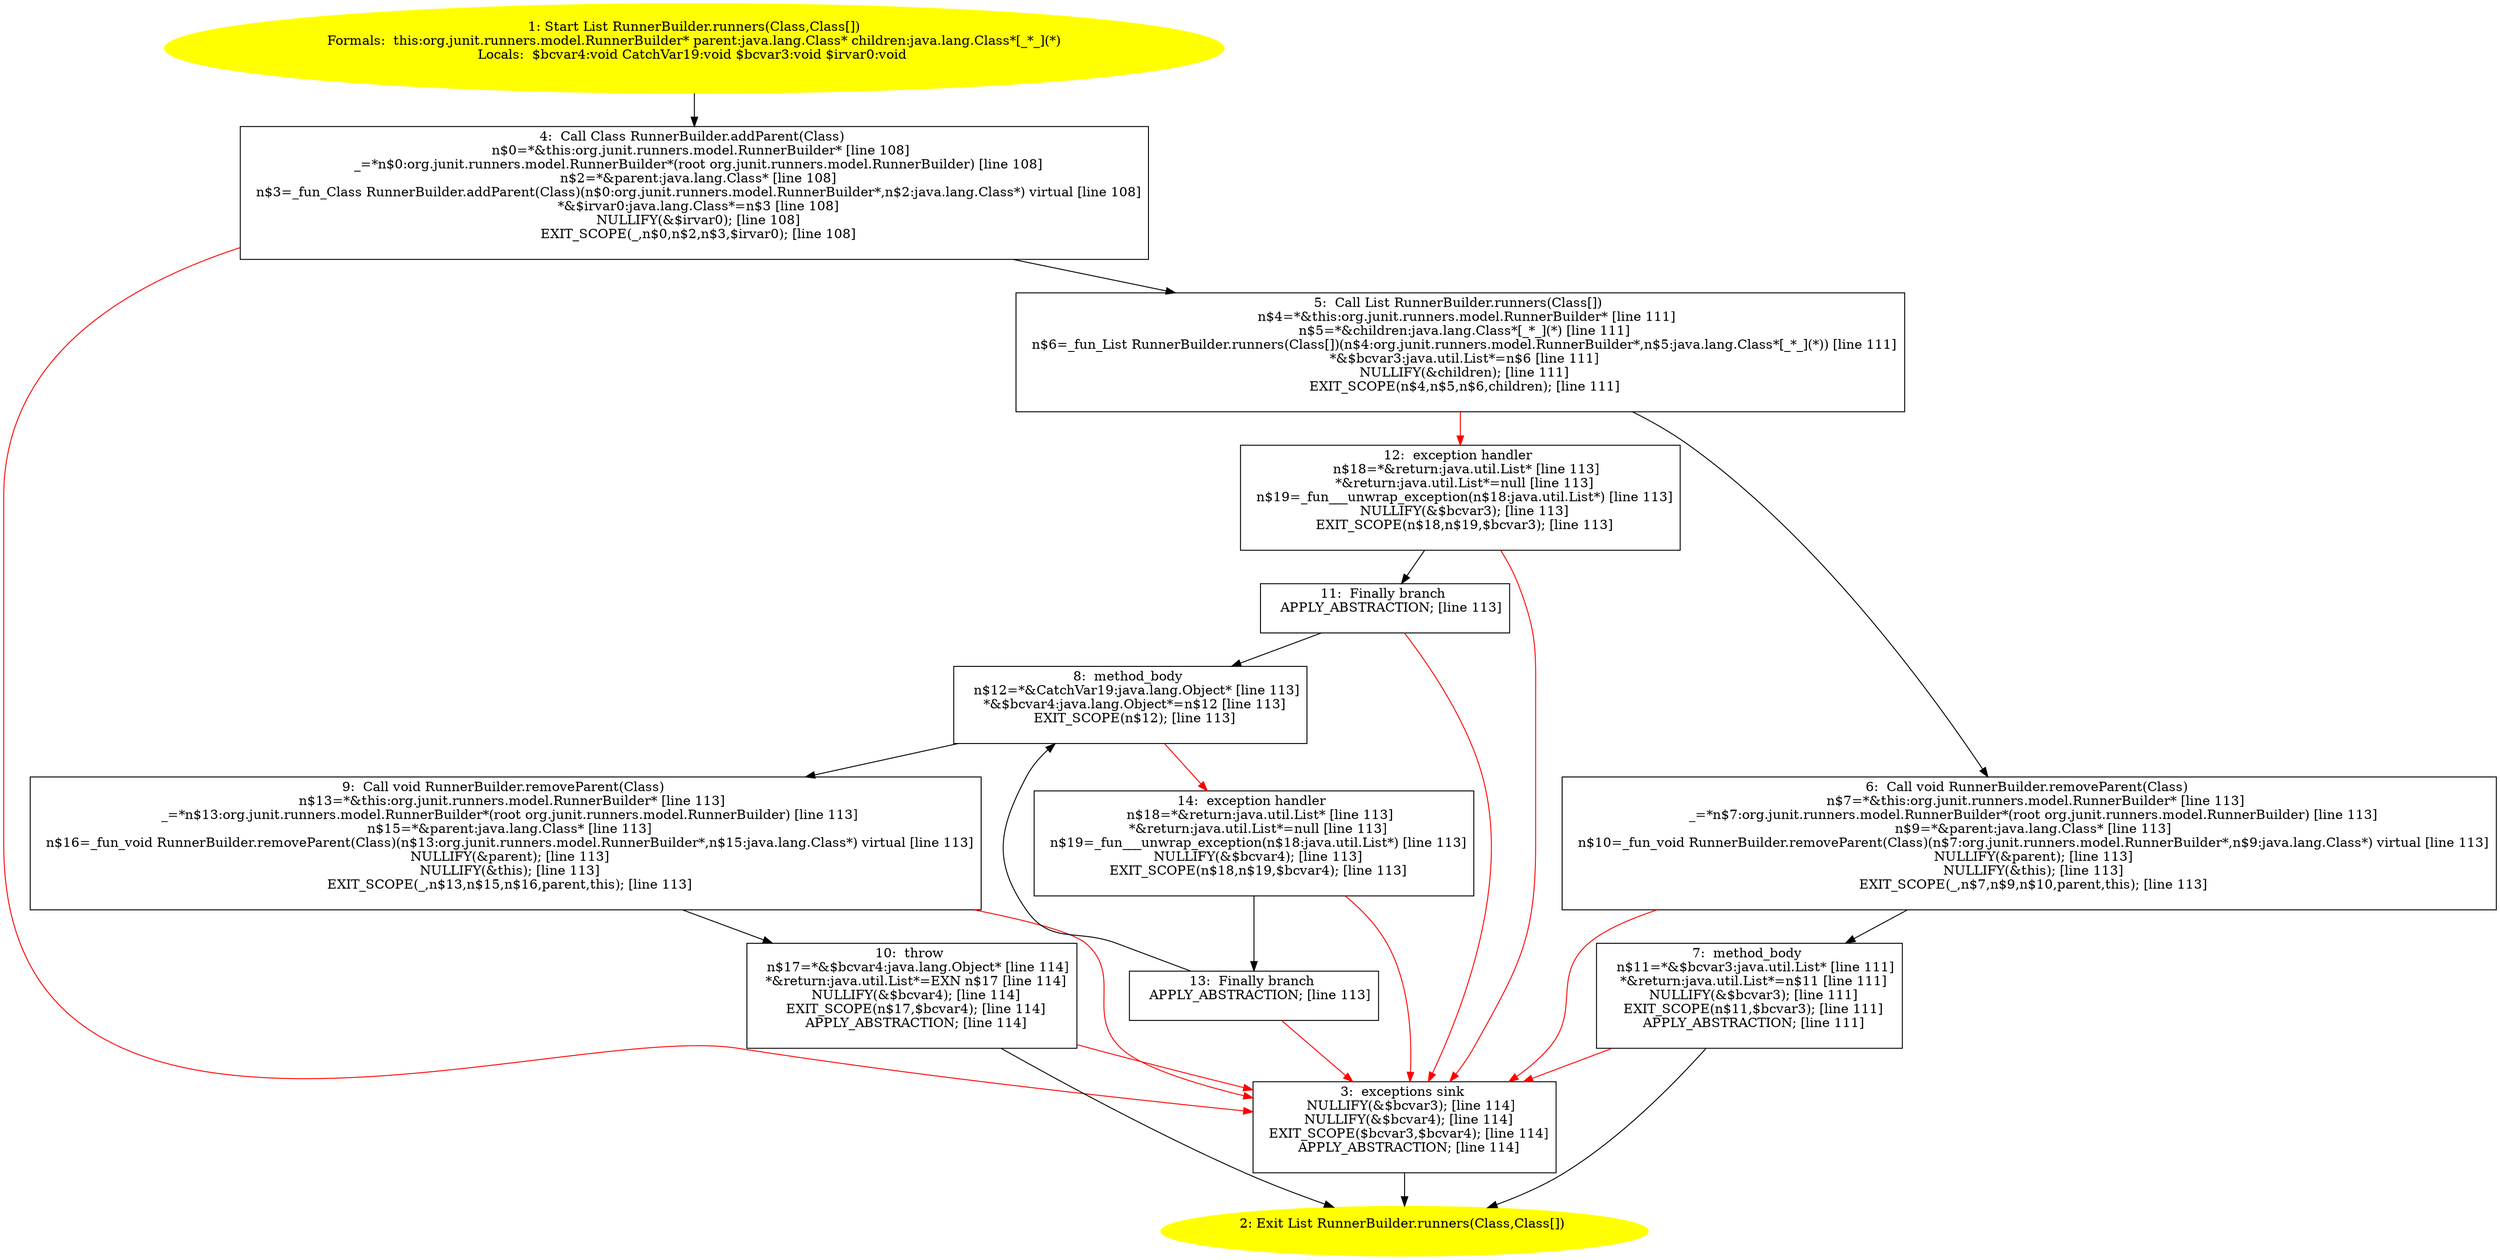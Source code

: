 /* @generated */
digraph cfg {
"org.junit.runners.model.RunnerBuilder.runners(java.lang.Class,java.lang.Class[]):java.util.List.8fc2fcc134bd7312b89185bb0cabf2b4_1" [label="1: Start List RunnerBuilder.runners(Class,Class[])\nFormals:  this:org.junit.runners.model.RunnerBuilder* parent:java.lang.Class* children:java.lang.Class*[_*_](*)\nLocals:  $bcvar4:void CatchVar19:void $bcvar3:void $irvar0:void \n  " color=yellow style=filled]
	

	 "org.junit.runners.model.RunnerBuilder.runners(java.lang.Class,java.lang.Class[]):java.util.List.8fc2fcc134bd7312b89185bb0cabf2b4_1" -> "org.junit.runners.model.RunnerBuilder.runners(java.lang.Class,java.lang.Class[]):java.util.List.8fc2fcc134bd7312b89185bb0cabf2b4_4" ;
"org.junit.runners.model.RunnerBuilder.runners(java.lang.Class,java.lang.Class[]):java.util.List.8fc2fcc134bd7312b89185bb0cabf2b4_2" [label="2: Exit List RunnerBuilder.runners(Class,Class[]) \n  " color=yellow style=filled]
	

"org.junit.runners.model.RunnerBuilder.runners(java.lang.Class,java.lang.Class[]):java.util.List.8fc2fcc134bd7312b89185bb0cabf2b4_3" [label="3:  exceptions sink \n   NULLIFY(&$bcvar3); [line 114]\n  NULLIFY(&$bcvar4); [line 114]\n  EXIT_SCOPE($bcvar3,$bcvar4); [line 114]\n  APPLY_ABSTRACTION; [line 114]\n " shape="box"]
	

	 "org.junit.runners.model.RunnerBuilder.runners(java.lang.Class,java.lang.Class[]):java.util.List.8fc2fcc134bd7312b89185bb0cabf2b4_3" -> "org.junit.runners.model.RunnerBuilder.runners(java.lang.Class,java.lang.Class[]):java.util.List.8fc2fcc134bd7312b89185bb0cabf2b4_2" ;
"org.junit.runners.model.RunnerBuilder.runners(java.lang.Class,java.lang.Class[]):java.util.List.8fc2fcc134bd7312b89185bb0cabf2b4_4" [label="4:  Call Class RunnerBuilder.addParent(Class) \n   n$0=*&this:org.junit.runners.model.RunnerBuilder* [line 108]\n  _=*n$0:org.junit.runners.model.RunnerBuilder*(root org.junit.runners.model.RunnerBuilder) [line 108]\n  n$2=*&parent:java.lang.Class* [line 108]\n  n$3=_fun_Class RunnerBuilder.addParent(Class)(n$0:org.junit.runners.model.RunnerBuilder*,n$2:java.lang.Class*) virtual [line 108]\n  *&$irvar0:java.lang.Class*=n$3 [line 108]\n  NULLIFY(&$irvar0); [line 108]\n  EXIT_SCOPE(_,n$0,n$2,n$3,$irvar0); [line 108]\n " shape="box"]
	

	 "org.junit.runners.model.RunnerBuilder.runners(java.lang.Class,java.lang.Class[]):java.util.List.8fc2fcc134bd7312b89185bb0cabf2b4_4" -> "org.junit.runners.model.RunnerBuilder.runners(java.lang.Class,java.lang.Class[]):java.util.List.8fc2fcc134bd7312b89185bb0cabf2b4_5" ;
	 "org.junit.runners.model.RunnerBuilder.runners(java.lang.Class,java.lang.Class[]):java.util.List.8fc2fcc134bd7312b89185bb0cabf2b4_4" -> "org.junit.runners.model.RunnerBuilder.runners(java.lang.Class,java.lang.Class[]):java.util.List.8fc2fcc134bd7312b89185bb0cabf2b4_3" [color="red" ];
"org.junit.runners.model.RunnerBuilder.runners(java.lang.Class,java.lang.Class[]):java.util.List.8fc2fcc134bd7312b89185bb0cabf2b4_5" [label="5:  Call List RunnerBuilder.runners(Class[]) \n   n$4=*&this:org.junit.runners.model.RunnerBuilder* [line 111]\n  n$5=*&children:java.lang.Class*[_*_](*) [line 111]\n  n$6=_fun_List RunnerBuilder.runners(Class[])(n$4:org.junit.runners.model.RunnerBuilder*,n$5:java.lang.Class*[_*_](*)) [line 111]\n  *&$bcvar3:java.util.List*=n$6 [line 111]\n  NULLIFY(&children); [line 111]\n  EXIT_SCOPE(n$4,n$5,n$6,children); [line 111]\n " shape="box"]
	

	 "org.junit.runners.model.RunnerBuilder.runners(java.lang.Class,java.lang.Class[]):java.util.List.8fc2fcc134bd7312b89185bb0cabf2b4_5" -> "org.junit.runners.model.RunnerBuilder.runners(java.lang.Class,java.lang.Class[]):java.util.List.8fc2fcc134bd7312b89185bb0cabf2b4_6" ;
	 "org.junit.runners.model.RunnerBuilder.runners(java.lang.Class,java.lang.Class[]):java.util.List.8fc2fcc134bd7312b89185bb0cabf2b4_5" -> "org.junit.runners.model.RunnerBuilder.runners(java.lang.Class,java.lang.Class[]):java.util.List.8fc2fcc134bd7312b89185bb0cabf2b4_12" [color="red" ];
"org.junit.runners.model.RunnerBuilder.runners(java.lang.Class,java.lang.Class[]):java.util.List.8fc2fcc134bd7312b89185bb0cabf2b4_6" [label="6:  Call void RunnerBuilder.removeParent(Class) \n   n$7=*&this:org.junit.runners.model.RunnerBuilder* [line 113]\n  _=*n$7:org.junit.runners.model.RunnerBuilder*(root org.junit.runners.model.RunnerBuilder) [line 113]\n  n$9=*&parent:java.lang.Class* [line 113]\n  n$10=_fun_void RunnerBuilder.removeParent(Class)(n$7:org.junit.runners.model.RunnerBuilder*,n$9:java.lang.Class*) virtual [line 113]\n  NULLIFY(&parent); [line 113]\n  NULLIFY(&this); [line 113]\n  EXIT_SCOPE(_,n$7,n$9,n$10,parent,this); [line 113]\n " shape="box"]
	

	 "org.junit.runners.model.RunnerBuilder.runners(java.lang.Class,java.lang.Class[]):java.util.List.8fc2fcc134bd7312b89185bb0cabf2b4_6" -> "org.junit.runners.model.RunnerBuilder.runners(java.lang.Class,java.lang.Class[]):java.util.List.8fc2fcc134bd7312b89185bb0cabf2b4_7" ;
	 "org.junit.runners.model.RunnerBuilder.runners(java.lang.Class,java.lang.Class[]):java.util.List.8fc2fcc134bd7312b89185bb0cabf2b4_6" -> "org.junit.runners.model.RunnerBuilder.runners(java.lang.Class,java.lang.Class[]):java.util.List.8fc2fcc134bd7312b89185bb0cabf2b4_3" [color="red" ];
"org.junit.runners.model.RunnerBuilder.runners(java.lang.Class,java.lang.Class[]):java.util.List.8fc2fcc134bd7312b89185bb0cabf2b4_7" [label="7:  method_body \n   n$11=*&$bcvar3:java.util.List* [line 111]\n  *&return:java.util.List*=n$11 [line 111]\n  NULLIFY(&$bcvar3); [line 111]\n  EXIT_SCOPE(n$11,$bcvar3); [line 111]\n  APPLY_ABSTRACTION; [line 111]\n " shape="box"]
	

	 "org.junit.runners.model.RunnerBuilder.runners(java.lang.Class,java.lang.Class[]):java.util.List.8fc2fcc134bd7312b89185bb0cabf2b4_7" -> "org.junit.runners.model.RunnerBuilder.runners(java.lang.Class,java.lang.Class[]):java.util.List.8fc2fcc134bd7312b89185bb0cabf2b4_2" ;
	 "org.junit.runners.model.RunnerBuilder.runners(java.lang.Class,java.lang.Class[]):java.util.List.8fc2fcc134bd7312b89185bb0cabf2b4_7" -> "org.junit.runners.model.RunnerBuilder.runners(java.lang.Class,java.lang.Class[]):java.util.List.8fc2fcc134bd7312b89185bb0cabf2b4_3" [color="red" ];
"org.junit.runners.model.RunnerBuilder.runners(java.lang.Class,java.lang.Class[]):java.util.List.8fc2fcc134bd7312b89185bb0cabf2b4_8" [label="8:  method_body \n   n$12=*&CatchVar19:java.lang.Object* [line 113]\n  *&$bcvar4:java.lang.Object*=n$12 [line 113]\n  EXIT_SCOPE(n$12); [line 113]\n " shape="box"]
	

	 "org.junit.runners.model.RunnerBuilder.runners(java.lang.Class,java.lang.Class[]):java.util.List.8fc2fcc134bd7312b89185bb0cabf2b4_8" -> "org.junit.runners.model.RunnerBuilder.runners(java.lang.Class,java.lang.Class[]):java.util.List.8fc2fcc134bd7312b89185bb0cabf2b4_9" ;
	 "org.junit.runners.model.RunnerBuilder.runners(java.lang.Class,java.lang.Class[]):java.util.List.8fc2fcc134bd7312b89185bb0cabf2b4_8" -> "org.junit.runners.model.RunnerBuilder.runners(java.lang.Class,java.lang.Class[]):java.util.List.8fc2fcc134bd7312b89185bb0cabf2b4_14" [color="red" ];
"org.junit.runners.model.RunnerBuilder.runners(java.lang.Class,java.lang.Class[]):java.util.List.8fc2fcc134bd7312b89185bb0cabf2b4_9" [label="9:  Call void RunnerBuilder.removeParent(Class) \n   n$13=*&this:org.junit.runners.model.RunnerBuilder* [line 113]\n  _=*n$13:org.junit.runners.model.RunnerBuilder*(root org.junit.runners.model.RunnerBuilder) [line 113]\n  n$15=*&parent:java.lang.Class* [line 113]\n  n$16=_fun_void RunnerBuilder.removeParent(Class)(n$13:org.junit.runners.model.RunnerBuilder*,n$15:java.lang.Class*) virtual [line 113]\n  NULLIFY(&parent); [line 113]\n  NULLIFY(&this); [line 113]\n  EXIT_SCOPE(_,n$13,n$15,n$16,parent,this); [line 113]\n " shape="box"]
	

	 "org.junit.runners.model.RunnerBuilder.runners(java.lang.Class,java.lang.Class[]):java.util.List.8fc2fcc134bd7312b89185bb0cabf2b4_9" -> "org.junit.runners.model.RunnerBuilder.runners(java.lang.Class,java.lang.Class[]):java.util.List.8fc2fcc134bd7312b89185bb0cabf2b4_10" ;
	 "org.junit.runners.model.RunnerBuilder.runners(java.lang.Class,java.lang.Class[]):java.util.List.8fc2fcc134bd7312b89185bb0cabf2b4_9" -> "org.junit.runners.model.RunnerBuilder.runners(java.lang.Class,java.lang.Class[]):java.util.List.8fc2fcc134bd7312b89185bb0cabf2b4_3" [color="red" ];
"org.junit.runners.model.RunnerBuilder.runners(java.lang.Class,java.lang.Class[]):java.util.List.8fc2fcc134bd7312b89185bb0cabf2b4_10" [label="10:  throw \n   n$17=*&$bcvar4:java.lang.Object* [line 114]\n  *&return:java.util.List*=EXN n$17 [line 114]\n  NULLIFY(&$bcvar4); [line 114]\n  EXIT_SCOPE(n$17,$bcvar4); [line 114]\n  APPLY_ABSTRACTION; [line 114]\n " shape="box"]
	

	 "org.junit.runners.model.RunnerBuilder.runners(java.lang.Class,java.lang.Class[]):java.util.List.8fc2fcc134bd7312b89185bb0cabf2b4_10" -> "org.junit.runners.model.RunnerBuilder.runners(java.lang.Class,java.lang.Class[]):java.util.List.8fc2fcc134bd7312b89185bb0cabf2b4_2" ;
	 "org.junit.runners.model.RunnerBuilder.runners(java.lang.Class,java.lang.Class[]):java.util.List.8fc2fcc134bd7312b89185bb0cabf2b4_10" -> "org.junit.runners.model.RunnerBuilder.runners(java.lang.Class,java.lang.Class[]):java.util.List.8fc2fcc134bd7312b89185bb0cabf2b4_3" [color="red" ];
"org.junit.runners.model.RunnerBuilder.runners(java.lang.Class,java.lang.Class[]):java.util.List.8fc2fcc134bd7312b89185bb0cabf2b4_11" [label="11:  Finally branch \n   APPLY_ABSTRACTION; [line 113]\n " shape="box"]
	

	 "org.junit.runners.model.RunnerBuilder.runners(java.lang.Class,java.lang.Class[]):java.util.List.8fc2fcc134bd7312b89185bb0cabf2b4_11" -> "org.junit.runners.model.RunnerBuilder.runners(java.lang.Class,java.lang.Class[]):java.util.List.8fc2fcc134bd7312b89185bb0cabf2b4_8" ;
	 "org.junit.runners.model.RunnerBuilder.runners(java.lang.Class,java.lang.Class[]):java.util.List.8fc2fcc134bd7312b89185bb0cabf2b4_11" -> "org.junit.runners.model.RunnerBuilder.runners(java.lang.Class,java.lang.Class[]):java.util.List.8fc2fcc134bd7312b89185bb0cabf2b4_3" [color="red" ];
"org.junit.runners.model.RunnerBuilder.runners(java.lang.Class,java.lang.Class[]):java.util.List.8fc2fcc134bd7312b89185bb0cabf2b4_12" [label="12:  exception handler \n   n$18=*&return:java.util.List* [line 113]\n  *&return:java.util.List*=null [line 113]\n  n$19=_fun___unwrap_exception(n$18:java.util.List*) [line 113]\n  NULLIFY(&$bcvar3); [line 113]\n  EXIT_SCOPE(n$18,n$19,$bcvar3); [line 113]\n " shape="box"]
	

	 "org.junit.runners.model.RunnerBuilder.runners(java.lang.Class,java.lang.Class[]):java.util.List.8fc2fcc134bd7312b89185bb0cabf2b4_12" -> "org.junit.runners.model.RunnerBuilder.runners(java.lang.Class,java.lang.Class[]):java.util.List.8fc2fcc134bd7312b89185bb0cabf2b4_11" ;
	 "org.junit.runners.model.RunnerBuilder.runners(java.lang.Class,java.lang.Class[]):java.util.List.8fc2fcc134bd7312b89185bb0cabf2b4_12" -> "org.junit.runners.model.RunnerBuilder.runners(java.lang.Class,java.lang.Class[]):java.util.List.8fc2fcc134bd7312b89185bb0cabf2b4_3" [color="red" ];
"org.junit.runners.model.RunnerBuilder.runners(java.lang.Class,java.lang.Class[]):java.util.List.8fc2fcc134bd7312b89185bb0cabf2b4_13" [label="13:  Finally branch \n   APPLY_ABSTRACTION; [line 113]\n " shape="box"]
	

	 "org.junit.runners.model.RunnerBuilder.runners(java.lang.Class,java.lang.Class[]):java.util.List.8fc2fcc134bd7312b89185bb0cabf2b4_13" -> "org.junit.runners.model.RunnerBuilder.runners(java.lang.Class,java.lang.Class[]):java.util.List.8fc2fcc134bd7312b89185bb0cabf2b4_8" ;
	 "org.junit.runners.model.RunnerBuilder.runners(java.lang.Class,java.lang.Class[]):java.util.List.8fc2fcc134bd7312b89185bb0cabf2b4_13" -> "org.junit.runners.model.RunnerBuilder.runners(java.lang.Class,java.lang.Class[]):java.util.List.8fc2fcc134bd7312b89185bb0cabf2b4_3" [color="red" ];
"org.junit.runners.model.RunnerBuilder.runners(java.lang.Class,java.lang.Class[]):java.util.List.8fc2fcc134bd7312b89185bb0cabf2b4_14" [label="14:  exception handler \n   n$18=*&return:java.util.List* [line 113]\n  *&return:java.util.List*=null [line 113]\n  n$19=_fun___unwrap_exception(n$18:java.util.List*) [line 113]\n  NULLIFY(&$bcvar4); [line 113]\n  EXIT_SCOPE(n$18,n$19,$bcvar4); [line 113]\n " shape="box"]
	

	 "org.junit.runners.model.RunnerBuilder.runners(java.lang.Class,java.lang.Class[]):java.util.List.8fc2fcc134bd7312b89185bb0cabf2b4_14" -> "org.junit.runners.model.RunnerBuilder.runners(java.lang.Class,java.lang.Class[]):java.util.List.8fc2fcc134bd7312b89185bb0cabf2b4_13" ;
	 "org.junit.runners.model.RunnerBuilder.runners(java.lang.Class,java.lang.Class[]):java.util.List.8fc2fcc134bd7312b89185bb0cabf2b4_14" -> "org.junit.runners.model.RunnerBuilder.runners(java.lang.Class,java.lang.Class[]):java.util.List.8fc2fcc134bd7312b89185bb0cabf2b4_3" [color="red" ];
}
